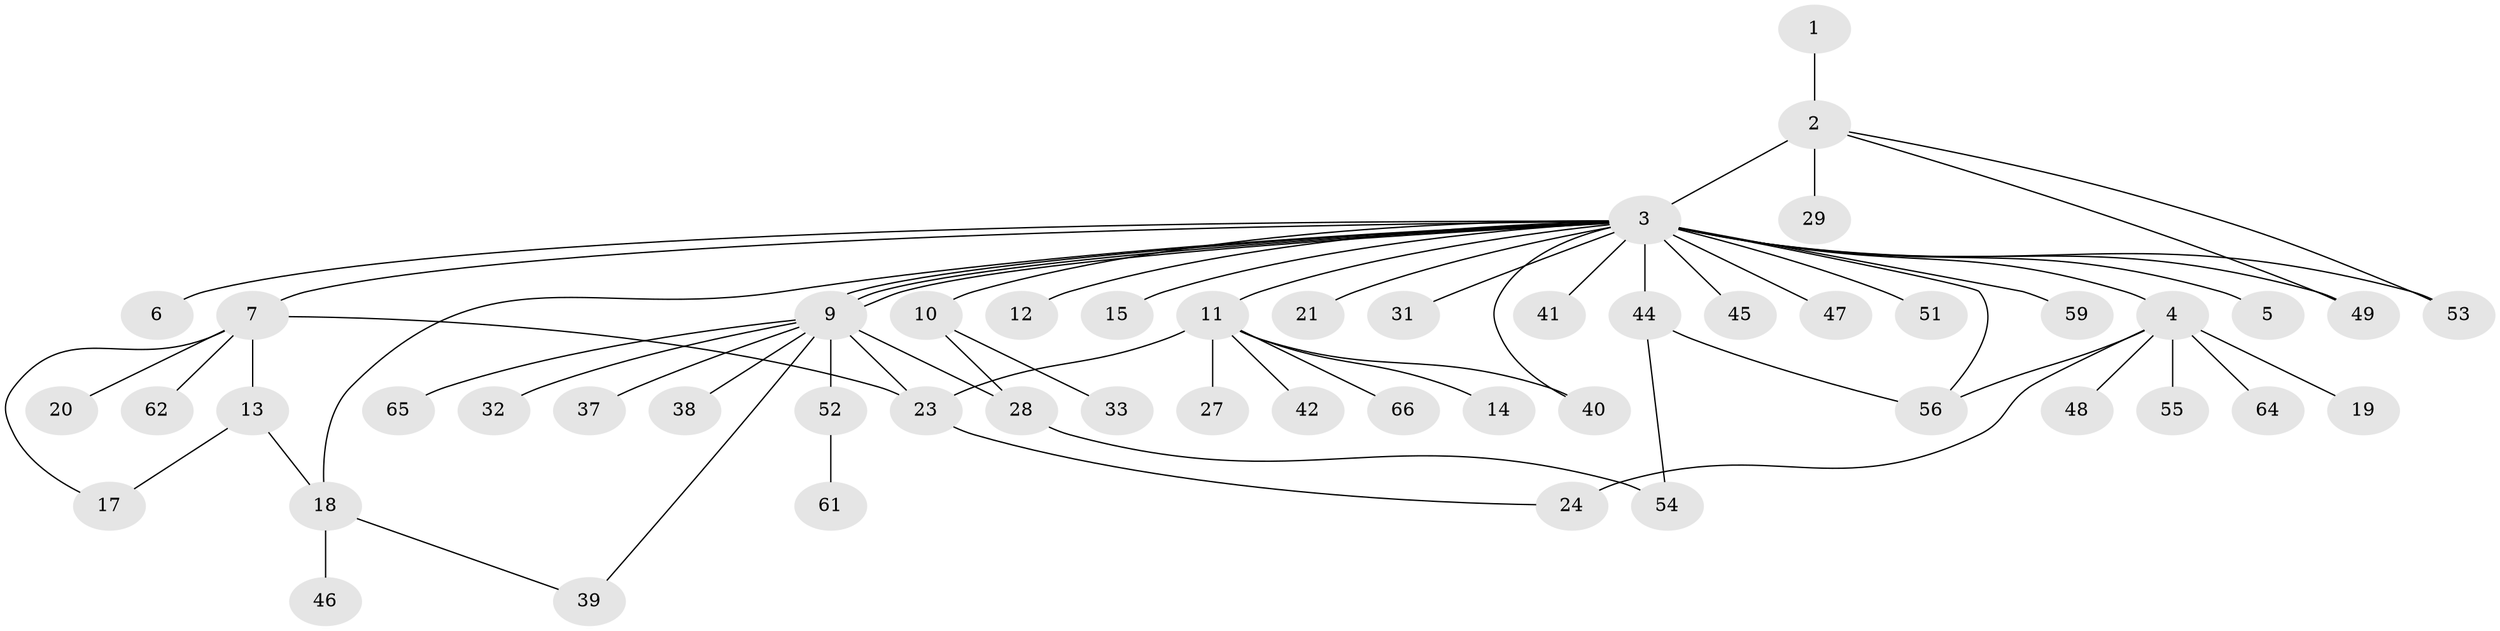 // original degree distribution, {1: 0.5294117647058824, 7: 0.029411764705882353, 26: 0.014705882352941176, 6: 0.029411764705882353, 2: 0.22058823529411764, 8: 0.029411764705882353, 12: 0.014705882352941176, 4: 0.04411764705882353, 3: 0.07352941176470588, 5: 0.014705882352941176}
// Generated by graph-tools (version 1.1) at 2025/41/03/06/25 10:41:50]
// undirected, 51 vertices, 65 edges
graph export_dot {
graph [start="1"]
  node [color=gray90,style=filled];
  1;
  2 [super="+25"];
  3 [super="+30"];
  4 [super="+8"];
  5;
  6 [super="+63"];
  7 [super="+16"];
  9 [super="+43"];
  10 [super="+57"];
  11 [super="+35"];
  12;
  13 [super="+22"];
  14;
  15;
  17;
  18 [super="+36"];
  19;
  20 [super="+68"];
  21 [super="+26"];
  23 [super="+34"];
  24 [super="+58"];
  27;
  28;
  29;
  31;
  32;
  33;
  37;
  38;
  39;
  40;
  41;
  42;
  44 [super="+50"];
  45;
  46;
  47;
  48;
  49;
  51;
  52;
  53;
  54;
  55;
  56 [super="+60"];
  59;
  61 [super="+67"];
  62;
  64;
  65;
  66;
  1 -- 2;
  2 -- 3 [weight=2];
  2 -- 29;
  2 -- 49;
  2 -- 53;
  3 -- 4 [weight=3];
  3 -- 5;
  3 -- 6;
  3 -- 7;
  3 -- 9;
  3 -- 9;
  3 -- 9;
  3 -- 10;
  3 -- 11;
  3 -- 12;
  3 -- 15;
  3 -- 18;
  3 -- 21;
  3 -- 40;
  3 -- 41;
  3 -- 44 [weight=2];
  3 -- 45;
  3 -- 47;
  3 -- 49;
  3 -- 51;
  3 -- 53;
  3 -- 56;
  3 -- 59;
  3 -- 31;
  4 -- 19;
  4 -- 48;
  4 -- 64;
  4 -- 56;
  4 -- 55;
  4 -- 24 [weight=2];
  7 -- 13;
  7 -- 17;
  7 -- 20;
  7 -- 23 [weight=2];
  7 -- 62;
  9 -- 23;
  9 -- 28;
  9 -- 32;
  9 -- 37;
  9 -- 38;
  9 -- 39;
  9 -- 52;
  9 -- 65;
  10 -- 28;
  10 -- 33;
  11 -- 14;
  11 -- 23;
  11 -- 27;
  11 -- 40;
  11 -- 42;
  11 -- 66;
  13 -- 17;
  13 -- 18;
  18 -- 39;
  18 -- 46;
  23 -- 24;
  28 -- 54;
  44 -- 54;
  44 -- 56;
  52 -- 61;
}
